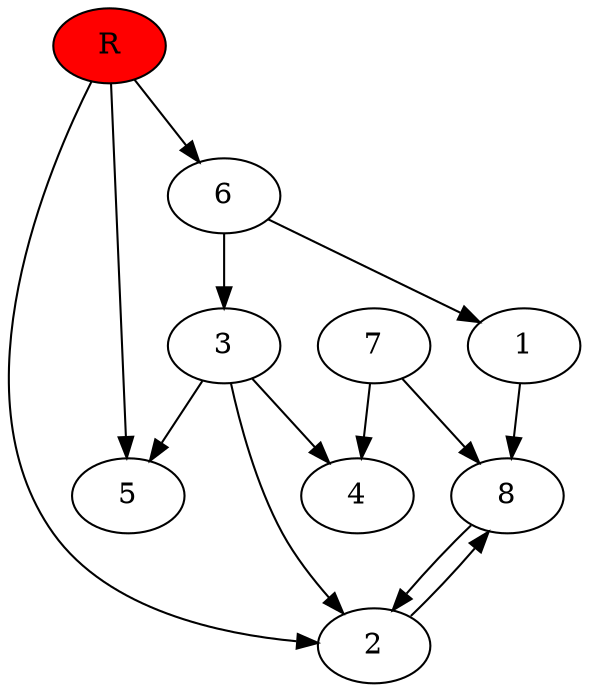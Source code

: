 digraph prb25851 {
	1
	2
	3
	4
	5
	6
	7
	8
	R [fillcolor="#ff0000" style=filled]
	1 -> 8
	2 -> 8
	3 -> 2
	3 -> 4
	3 -> 5
	6 -> 1
	6 -> 3
	7 -> 4
	7 -> 8
	8 -> 2
	R -> 2
	R -> 5
	R -> 6
}
